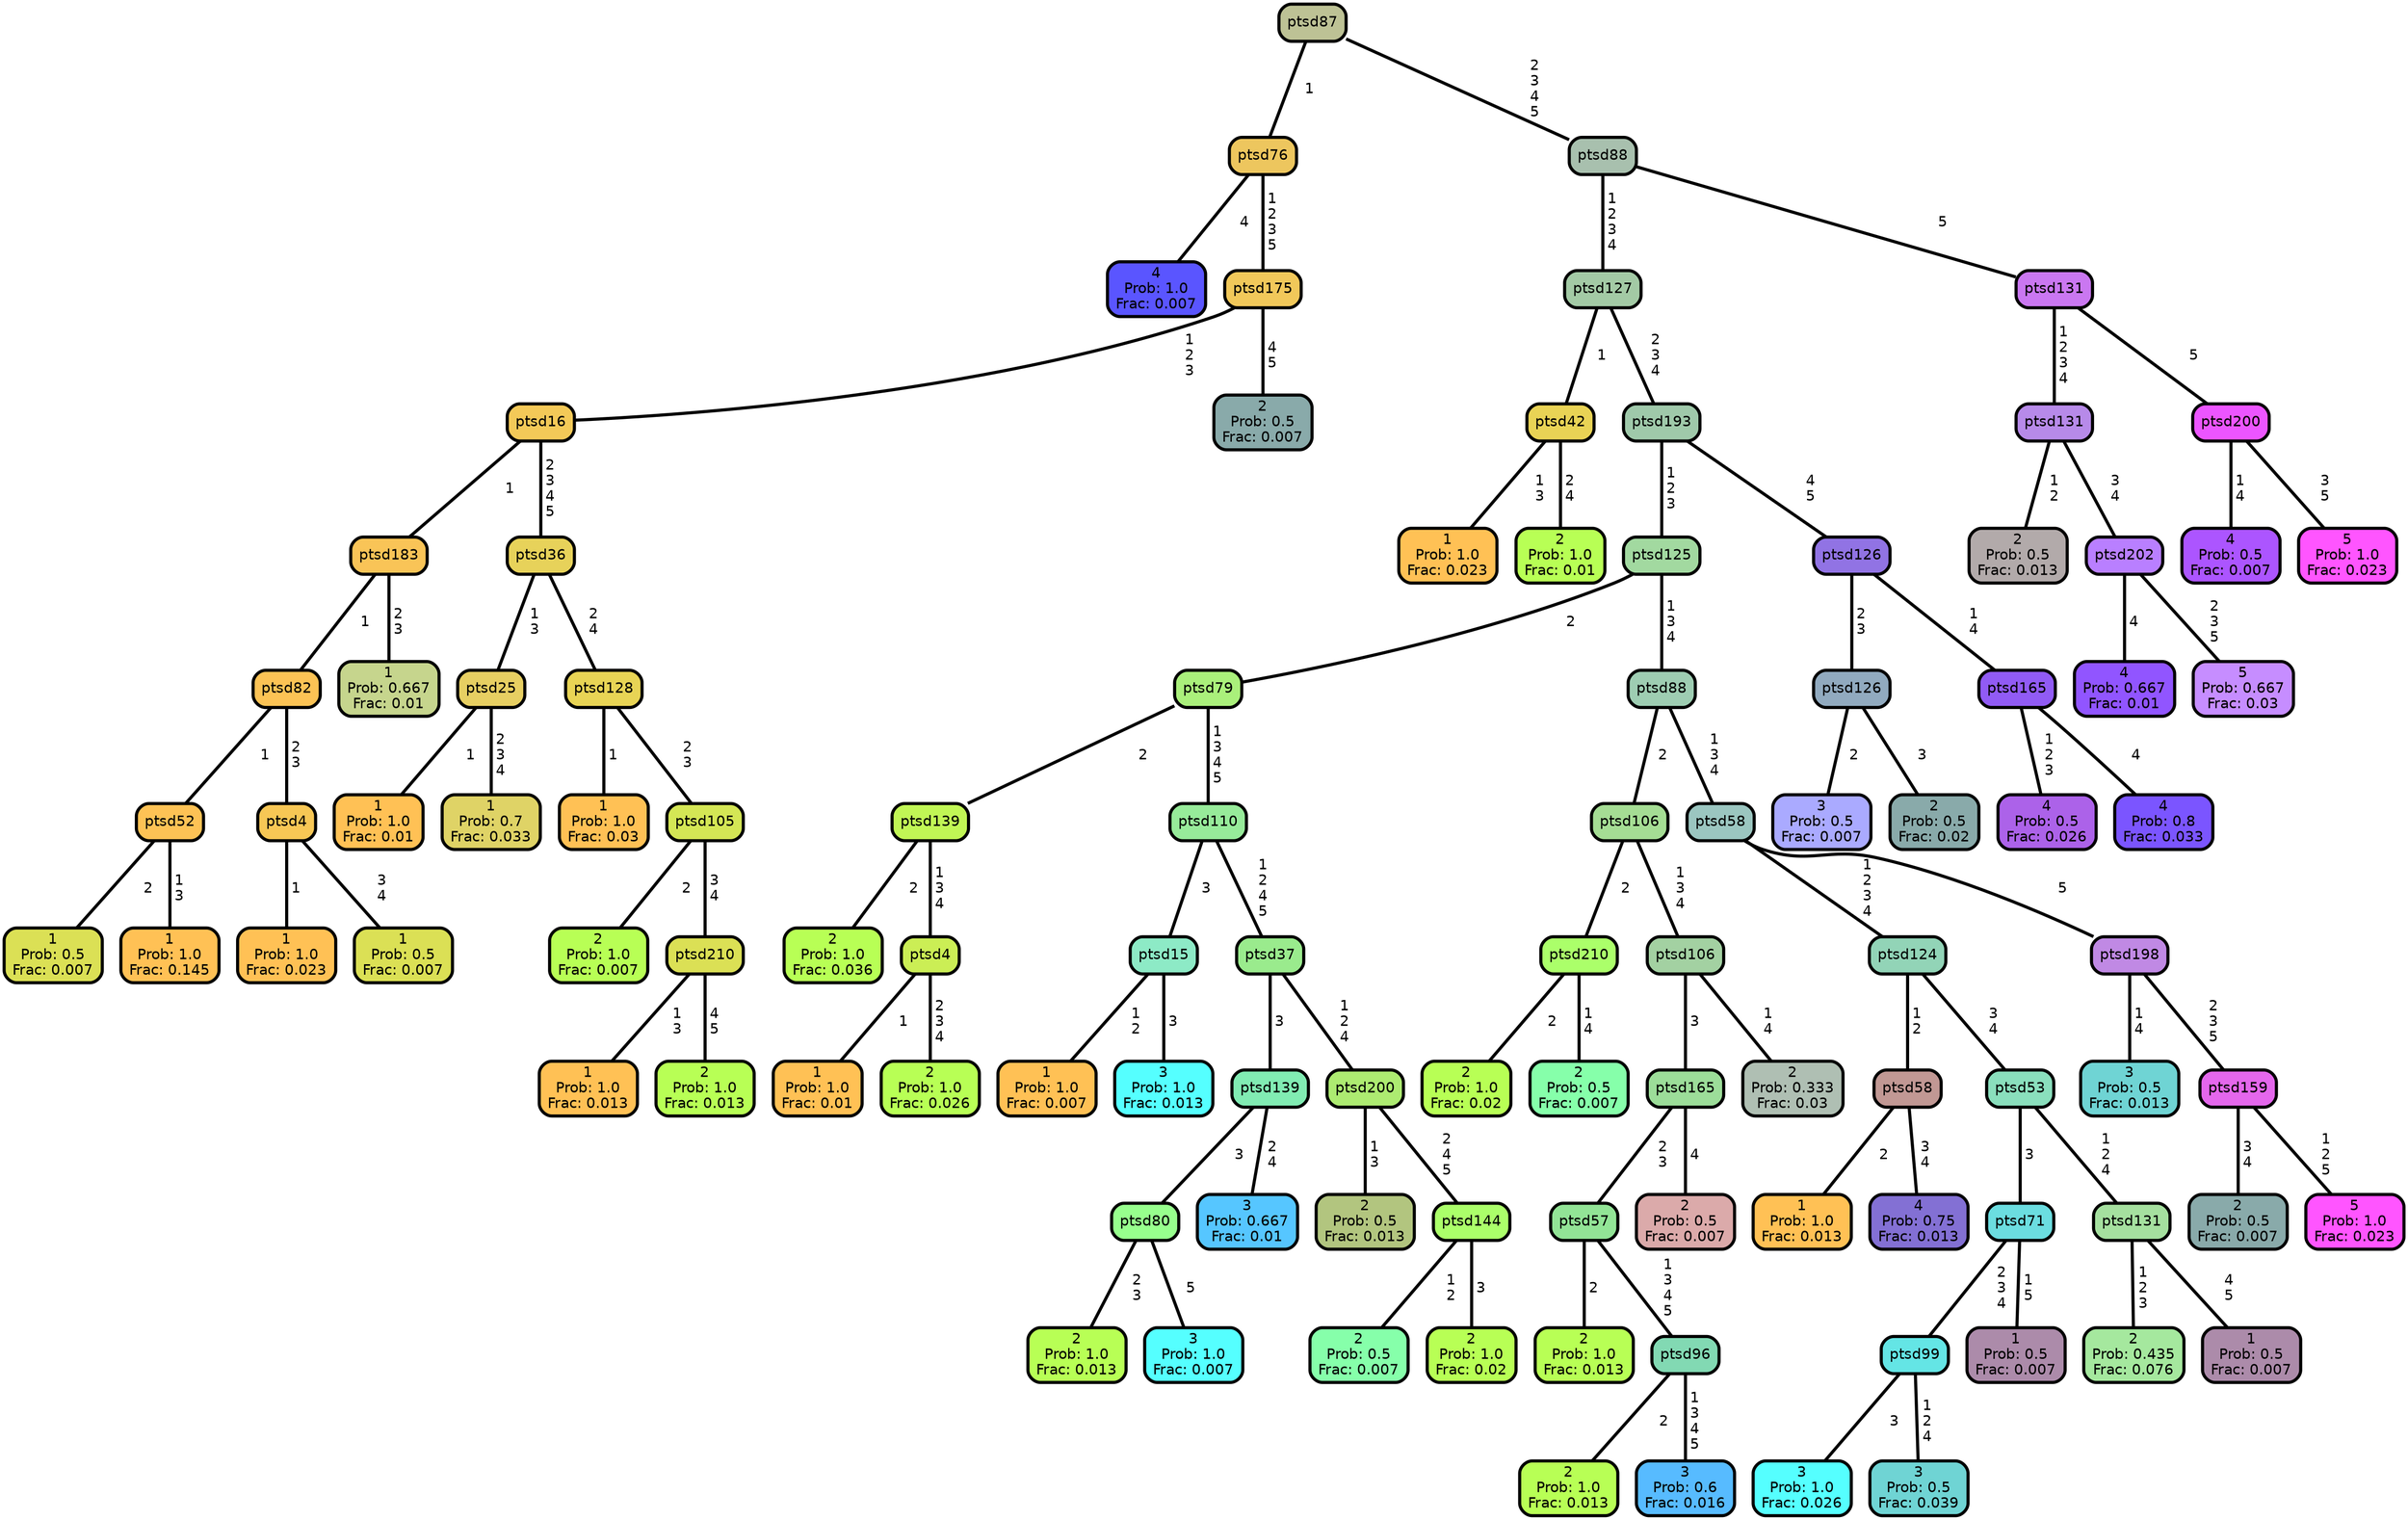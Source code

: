 graph Tree {
node [shape=box, style="filled, rounded",color="black",penwidth="3",fontcolor="black",                 fontname=helvetica] ;
graph [ranksep="0 equally", splines=straight,                 bgcolor=transparent, dpi=60] ;
edge [fontname=helvetica, color=black] ;
0 [label="4
Prob: 1.0
Frac: 0.007", fillcolor="#5a55ff"] ;
1 [label="ptsd76",href=".//ptsd76.svg", fillcolor="#edc65e"] ;
2 [label="1
Prob: 0.5
Frac: 0.007", fillcolor="#dbe055"] ;
3 [label="ptsd52",href=".//ptsd52.svg", fillcolor="#fdc255"] ;
4 [label="1
Prob: 1.0
Frac: 0.145", fillcolor="#ffc155"] ;
5 [label="ptsd82",href=".//ptsd82.svg", fillcolor="#fcc355"] ;
6 [label="1
Prob: 1.0
Frac: 0.023", fillcolor="#ffc155"] ;
7 [label="ptsd4",href=".//ptsd4.svg", fillcolor="#f7c755"] ;
8 [label="1
Prob: 0.5
Frac: 0.007", fillcolor="#dbe055"] ;
9 [label="ptsd183",href=".//ptsd183.svg", fillcolor="#f9c457"] ;
10 [label="1
Prob: 0.667
Frac: 0.01", fillcolor="#c6d58d"] ;
11 [label="ptsd16",href=".//ptsd16.svg", fillcolor="#f3c958"] ;
12 [label="1
Prob: 1.0
Frac: 0.01", fillcolor="#ffc155"] ;
13 [label="ptsd25",href=".//ptsd25.svg", fillcolor="#e7cf62"] ;
14 [label="1
Prob: 0.7
Frac: 0.033", fillcolor="#dfd366"] ;
15 [label="ptsd36",href=".//ptsd36.svg", fillcolor="#e7d25a"] ;
16 [label="1
Prob: 1.0
Frac: 0.03", fillcolor="#ffc155"] ;
17 [label="ptsd128",href=".//ptsd128.svg", fillcolor="#e8d455"] ;
18 [label="2
Prob: 1.0
Frac: 0.007", fillcolor="#b8ff55"] ;
19 [label="ptsd105",href=".//ptsd105.svg", fillcolor="#d4e655"] ;
20 [label="1
Prob: 1.0
Frac: 0.013", fillcolor="#ffc155"] ;
21 [label="ptsd210",href=".//ptsd210.svg", fillcolor="#dbe055"] ;
22 [label="2
Prob: 1.0
Frac: 0.013", fillcolor="#b8ff55"] ;
23 [label="ptsd175",href=".//ptsd175.svg", fillcolor="#f1c85a"] ;
24 [label="2
Prob: 0.5
Frac: 0.007", fillcolor="#89aaaa"] ;
25 [label="ptsd87",href=".//ptsd87.svg", fillcolor="#bdc295"] ;
26 [label="1
Prob: 1.0
Frac: 0.023", fillcolor="#ffc155"] ;
27 [label="ptsd42",href=".//ptsd42.svg", fillcolor="#e9d355"] ;
28 [label="2
Prob: 1.0
Frac: 0.01", fillcolor="#b8ff55"] ;
29 [label="ptsd127",href=".//ptsd127.svg", fillcolor="#a3caa5"] ;
30 [label="2
Prob: 1.0
Frac: 0.036", fillcolor="#b8ff55"] ;
31 [label="ptsd139",href=".//ptsd139.svg", fillcolor="#c1f655"] ;
32 [label="1
Prob: 1.0
Frac: 0.01", fillcolor="#ffc155"] ;
33 [label="ptsd4",href=".//ptsd4.svg", fillcolor="#cbee55"] ;
34 [label="2
Prob: 1.0
Frac: 0.026", fillcolor="#b8ff55"] ;
35 [label="ptsd79",href=".//ptsd79.svg", fillcolor="#aaf07b"] ;
36 [label="1
Prob: 1.0
Frac: 0.007", fillcolor="#ffc155"] ;
37 [label="ptsd15",href=".//ptsd15.svg", fillcolor="#8deac6"] ;
38 [label="3
Prob: 1.0
Frac: 0.013", fillcolor="#55ffff"] ;
39 [label="ptsd110",href=".//ptsd110.svg", fillcolor="#97eb9a"] ;
40 [label="2
Prob: 1.0
Frac: 0.013", fillcolor="#b8ff55"] ;
41 [label="ptsd80",href=".//ptsd80.svg", fillcolor="#97ff8d"] ;
42 [label="3
Prob: 1.0
Frac: 0.007", fillcolor="#55ffff"] ;
43 [label="ptsd139",href=".//ptsd139.svg", fillcolor="#81ecb3"] ;
44 [label="3
Prob: 0.667
Frac: 0.01", fillcolor="#56c6ff"] ;
45 [label="ptsd37",href=".//ptsd37.svg", fillcolor="#9aeb8d"] ;
46 [label="2
Prob: 0.5
Frac: 0.013", fillcolor="#b2c57f"] ;
47 [label="ptsd200",href=".//ptsd200.svg", fillcolor="#adeb71"] ;
48 [label="2
Prob: 0.5
Frac: 0.007", fillcolor="#86ffaa"] ;
49 [label="ptsd144",href=".//ptsd144.svg", fillcolor="#abff6a"] ;
50 [label="2
Prob: 1.0
Frac: 0.02", fillcolor="#b8ff55"] ;
51 [label="ptsd125",href=".//ptsd125.svg", fillcolor="#a2d9a0"] ;
52 [label="2
Prob: 1.0
Frac: 0.02", fillcolor="#b8ff55"] ;
53 [label="ptsd210",href=".//ptsd210.svg", fillcolor="#abff6a"] ;
54 [label="2
Prob: 0.5
Frac: 0.007", fillcolor="#86ffaa"] ;
55 [label="ptsd106",href=".//ptsd106.svg", fillcolor="#a5dd94"] ;
56 [label="2
Prob: 1.0
Frac: 0.013", fillcolor="#b8ff55"] ;
57 [label="ptsd57",href=".//ptsd57.svg", fillcolor="#92e496"] ;
58 [label="2
Prob: 1.0
Frac: 0.013", fillcolor="#b8ff55"] ;
59 [label="ptsd96",href=".//ptsd96.svg", fillcolor="#82d9b3"] ;
60 [label="3
Prob: 0.6
Frac: 0.016", fillcolor="#57bbff"] ;
61 [label="ptsd165",href=".//ptsd165.svg", fillcolor="#9cdd99"] ;
62 [label="2
Prob: 0.5
Frac: 0.007", fillcolor="#dbaaaa"] ;
63 [label="ptsd106",href=".//ptsd106.svg", fillcolor="#a3d1a2"] ;
64 [label="2
Prob: 0.333
Frac: 0.03", fillcolor="#afbfb3"] ;
65 [label="ptsd88",href=".//ptsd88.svg", fillcolor="#9ecdb2"] ;
66 [label="1
Prob: 1.0
Frac: 0.013", fillcolor="#ffc155"] ;
67 [label="ptsd58",href=".//ptsd58.svg", fillcolor="#c19894"] ;
68 [label="4
Prob: 0.75
Frac: 0.013", fillcolor="#8370d4"] ;
69 [label="ptsd124",href=".//ptsd124.svg", fillcolor="#92d4b7"] ;
70 [label="3
Prob: 1.0
Frac: 0.026", fillcolor="#55ffff"] ;
71 [label="ptsd99",href=".//ptsd99.svg", fillcolor="#64e5e5"] ;
72 [label="3
Prob: 0.5
Frac: 0.039", fillcolor="#6fd4d4"] ;
73 [label="ptsd71",href=".//ptsd71.svg", fillcolor="#6bdde0"] ;
74 [label="1
Prob: 0.5
Frac: 0.007", fillcolor="#ac8baa"] ;
75 [label="ptsd53",href=".//ptsd53.svg", fillcolor="#8adfbd"] ;
76 [label="2
Prob: 0.435
Frac: 0.076", fillcolor="#a5e89e"] ;
77 [label="ptsd131",href=".//ptsd131.svg", fillcolor="#a5e09f"] ;
78 [label="1
Prob: 0.5
Frac: 0.007", fillcolor="#ac8baa"] ;
79 [label="ptsd58",href=".//ptsd58.svg", fillcolor="#9bc6c0"] ;
80 [label="3
Prob: 0.5
Frac: 0.013", fillcolor="#6fd4d4"] ;
81 [label="ptsd198",href=".//ptsd198.svg", fillcolor="#c089e4"] ;
82 [label="2
Prob: 0.5
Frac: 0.007", fillcolor="#89aaaa"] ;
83 [label="ptsd159",href=".//ptsd159.svg", fillcolor="#e467ec"] ;
84 [label="5
Prob: 1.0
Frac: 0.023", fillcolor="#ff55ff"] ;
85 [label="ptsd193",href=".//ptsd193.svg", fillcolor="#9fc9aa"] ;
86 [label="3
Prob: 0.5
Frac: 0.007", fillcolor="#aaaaff"] ;
87 [label="ptsd126",href=".//ptsd126.svg", fillcolor="#91aabf"] ;
88 [label="2
Prob: 0.5
Frac: 0.02", fillcolor="#89aaaa"] ;
89 [label="ptsd126",href=".//ptsd126.svg", fillcolor="#9173e4"] ;
90 [label="4
Prob: 0.5
Frac: 0.026", fillcolor="#ac62e9"] ;
91 [label="ptsd165",href=".//ptsd165.svg", fillcolor="#915bf5"] ;
92 [label="4
Prob: 0.8
Frac: 0.033", fillcolor="#7b55ff"] ;
93 [label="ptsd88",href=".//ptsd88.svg", fillcolor="#a8c0ae"] ;
94 [label="2
Prob: 0.5
Frac: 0.013", fillcolor="#b2aaaa"] ;
95 [label="ptsd131",href=".//ptsd131.svg", fillcolor="#b78ae9"] ;
96 [label="4
Prob: 0.667
Frac: 0.01", fillcolor="#9155ff"] ;
97 [label="ptsd202",href=".//ptsd202.svg", fillcolor="#b97fff"] ;
98 [label="5
Prob: 0.667
Frac: 0.03", fillcolor="#c68dff"] ;
99 [label="ptsd131",href=".//ptsd131.svg", fillcolor="#ca77f1"] ;
100 [label="4
Prob: 0.5
Frac: 0.007", fillcolor="#ac55ff"] ;
101 [label="ptsd200",href=".//ptsd200.svg", fillcolor="#ec55ff"] ;
102 [label="5
Prob: 1.0
Frac: 0.023", fillcolor="#ff55ff"] ;
1 -- 0 [label=" 4",penwidth=3] ;
1 -- 23 [label=" 1\n 2\n 3\n 5",penwidth=3] ;
3 -- 2 [label=" 2",penwidth=3] ;
3 -- 4 [label=" 1\n 3",penwidth=3] ;
5 -- 3 [label=" 1",penwidth=3] ;
5 -- 7 [label=" 2\n 3",penwidth=3] ;
7 -- 6 [label=" 1",penwidth=3] ;
7 -- 8 [label=" 3\n 4",penwidth=3] ;
9 -- 5 [label=" 1",penwidth=3] ;
9 -- 10 [label=" 2\n 3",penwidth=3] ;
11 -- 9 [label=" 1",penwidth=3] ;
11 -- 15 [label=" 2\n 3\n 4\n 5",penwidth=3] ;
13 -- 12 [label=" 1",penwidth=3] ;
13 -- 14 [label=" 2\n 3\n 4",penwidth=3] ;
15 -- 13 [label=" 1\n 3",penwidth=3] ;
15 -- 17 [label=" 2\n 4",penwidth=3] ;
17 -- 16 [label=" 1",penwidth=3] ;
17 -- 19 [label=" 2\n 3",penwidth=3] ;
19 -- 18 [label=" 2",penwidth=3] ;
19 -- 21 [label=" 3\n 4",penwidth=3] ;
21 -- 20 [label=" 1\n 3",penwidth=3] ;
21 -- 22 [label=" 4\n 5",penwidth=3] ;
23 -- 11 [label=" 1\n 2\n 3",penwidth=3] ;
23 -- 24 [label=" 4\n 5",penwidth=3] ;
25 -- 1 [label=" 1",penwidth=3] ;
25 -- 93 [label=" 2\n 3\n 4\n 5",penwidth=3] ;
27 -- 26 [label=" 1\n 3",penwidth=3] ;
27 -- 28 [label=" 2\n 4",penwidth=3] ;
29 -- 27 [label=" 1",penwidth=3] ;
29 -- 85 [label=" 2\n 3\n 4",penwidth=3] ;
31 -- 30 [label=" 2",penwidth=3] ;
31 -- 33 [label=" 1\n 3\n 4",penwidth=3] ;
33 -- 32 [label=" 1",penwidth=3] ;
33 -- 34 [label=" 2\n 3\n 4",penwidth=3] ;
35 -- 31 [label=" 2",penwidth=3] ;
35 -- 39 [label=" 1\n 3\n 4\n 5",penwidth=3] ;
37 -- 36 [label=" 1\n 2",penwidth=3] ;
37 -- 38 [label=" 3",penwidth=3] ;
39 -- 37 [label=" 3",penwidth=3] ;
39 -- 45 [label=" 1\n 2\n 4\n 5",penwidth=3] ;
41 -- 40 [label=" 2\n 3",penwidth=3] ;
41 -- 42 [label=" 5",penwidth=3] ;
43 -- 41 [label=" 3",penwidth=3] ;
43 -- 44 [label=" 2\n 4",penwidth=3] ;
45 -- 43 [label=" 3",penwidth=3] ;
45 -- 47 [label=" 1\n 2\n 4",penwidth=3] ;
47 -- 46 [label=" 1\n 3",penwidth=3] ;
47 -- 49 [label=" 2\n 4\n 5",penwidth=3] ;
49 -- 48 [label=" 1\n 2",penwidth=3] ;
49 -- 50 [label=" 3",penwidth=3] ;
51 -- 35 [label=" 2",penwidth=3] ;
51 -- 65 [label=" 1\n 3\n 4",penwidth=3] ;
53 -- 52 [label=" 2",penwidth=3] ;
53 -- 54 [label=" 1\n 4",penwidth=3] ;
55 -- 53 [label=" 2",penwidth=3] ;
55 -- 63 [label=" 1\n 3\n 4",penwidth=3] ;
57 -- 56 [label=" 2",penwidth=3] ;
57 -- 59 [label=" 1\n 3\n 4\n 5",penwidth=3] ;
59 -- 58 [label=" 2",penwidth=3] ;
59 -- 60 [label=" 1\n 3\n 4\n 5",penwidth=3] ;
61 -- 57 [label=" 2\n 3",penwidth=3] ;
61 -- 62 [label=" 4",penwidth=3] ;
63 -- 61 [label=" 3",penwidth=3] ;
63 -- 64 [label=" 1\n 4",penwidth=3] ;
65 -- 55 [label=" 2",penwidth=3] ;
65 -- 79 [label=" 1\n 3\n 4",penwidth=3] ;
67 -- 66 [label=" 2",penwidth=3] ;
67 -- 68 [label=" 3\n 4",penwidth=3] ;
69 -- 67 [label=" 1\n 2",penwidth=3] ;
69 -- 75 [label=" 3\n 4",penwidth=3] ;
71 -- 70 [label=" 3",penwidth=3] ;
71 -- 72 [label=" 1\n 2\n 4",penwidth=3] ;
73 -- 71 [label=" 2\n 3\n 4",penwidth=3] ;
73 -- 74 [label=" 1\n 5",penwidth=3] ;
75 -- 73 [label=" 3",penwidth=3] ;
75 -- 77 [label=" 1\n 2\n 4",penwidth=3] ;
77 -- 76 [label=" 1\n 2\n 3",penwidth=3] ;
77 -- 78 [label=" 4\n 5",penwidth=3] ;
79 -- 69 [label=" 1\n 2\n 3\n 4",penwidth=3] ;
79 -- 81 [label=" 5",penwidth=3] ;
81 -- 80 [label=" 1\n 4",penwidth=3] ;
81 -- 83 [label=" 2\n 3\n 5",penwidth=3] ;
83 -- 82 [label=" 3\n 4",penwidth=3] ;
83 -- 84 [label=" 1\n 2\n 5",penwidth=3] ;
85 -- 51 [label=" 1\n 2\n 3",penwidth=3] ;
85 -- 89 [label=" 4\n 5",penwidth=3] ;
87 -- 86 [label=" 2",penwidth=3] ;
87 -- 88 [label=" 3",penwidth=3] ;
89 -- 87 [label=" 2\n 3",penwidth=3] ;
89 -- 91 [label=" 1\n 4",penwidth=3] ;
91 -- 90 [label=" 1\n 2\n 3",penwidth=3] ;
91 -- 92 [label=" 4",penwidth=3] ;
93 -- 29 [label=" 1\n 2\n 3\n 4",penwidth=3] ;
93 -- 99 [label=" 5",penwidth=3] ;
95 -- 94 [label=" 1\n 2",penwidth=3] ;
95 -- 97 [label=" 3\n 4",penwidth=3] ;
97 -- 96 [label=" 4",penwidth=3] ;
97 -- 98 [label=" 2\n 3\n 5",penwidth=3] ;
99 -- 95 [label=" 1\n 2\n 3\n 4",penwidth=3] ;
99 -- 101 [label=" 5",penwidth=3] ;
101 -- 100 [label=" 1\n 4",penwidth=3] ;
101 -- 102 [label=" 3\n 5",penwidth=3] ;
{rank = same;}}